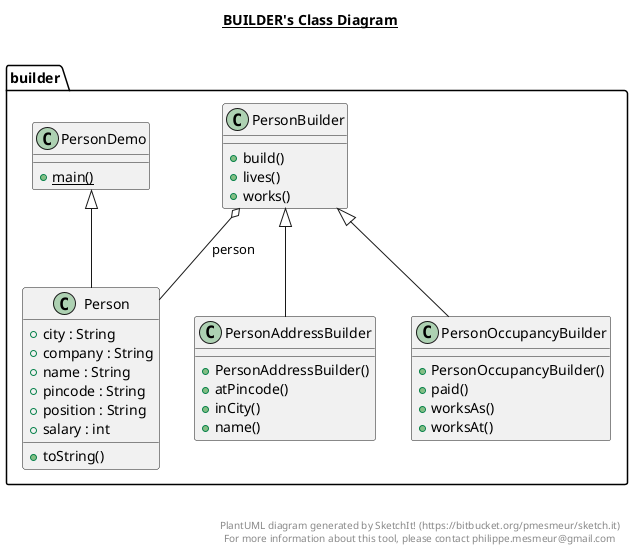 @startuml

title __BUILDER's Class Diagram__\n

  namespace builder {
    class builder.Person {
        + city : String
        + company : String
        + name : String
        + pincode : String
        + position : String
        + salary : int
        + toString()
    }
  }
  

  namespace builder {
    class builder.PersonAddressBuilder {
        + PersonAddressBuilder()
        + atPincode()
        + inCity()
        + name()
    }
  }
  

  namespace builder {
    class builder.PersonBuilder {
        + build()
        + lives()
        + works()
    }
  }
  

  namespace builder {
    class builder.PersonDemo {
        {static} + main()
    }
  }
  

  namespace builder {
    class builder.PersonOccupancyBuilder {
        + PersonOccupancyBuilder()
        + paid()
        + worksAs()
        + worksAt()
    }
  }
  

  builder.Person -up-|> builder.PersonDemo
  builder.PersonAddressBuilder -up-|> builder.PersonBuilder
  builder.PersonBuilder o-- builder.Person : person
  builder.PersonOccupancyBuilder -up-|> builder.PersonBuilder


right footer


PlantUML diagram generated by SketchIt! (https://bitbucket.org/pmesmeur/sketch.it)
For more information about this tool, please contact philippe.mesmeur@gmail.com
endfooter

@enduml
